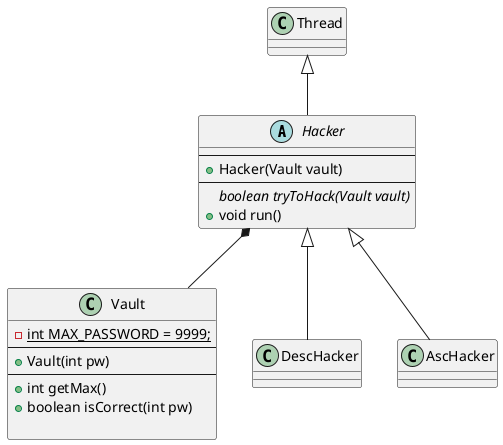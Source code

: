 @startuml
abstract class Hacker

class Vault {
{static} -int MAX_PASSWORD = 9999;
--
+Vault(int pw)
--
+int getMax()
+boolean isCorrect(int pw)

}

abstract class Hacker {
--
+Hacker(Vault vault)
--
{abstract} boolean tryToHack(Vault vault)
+void run()
}

class DescHacker {
}
class AscHacker {
}

Hacker <|-- DescHacker
Hacker <|-- AscHacker
Thread <|-- Hacker
Hacker *-- Vault

@enduml